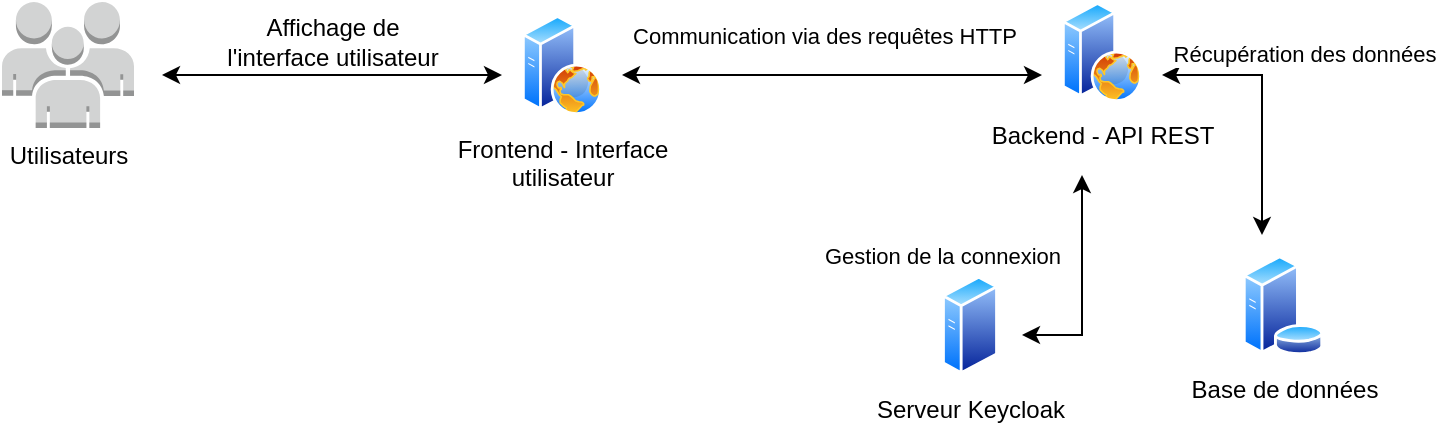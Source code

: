 <mxfile version="21.3.4">
  <diagram name="Page-1" id="3j9Ng2dxhRBzdvQ4t3l0">
    <mxGraphModel dx="1195" dy="633" grid="1" gridSize="10" guides="1" tooltips="1" connect="1" arrows="1" fold="1" page="1" pageScale="1" pageWidth="827" pageHeight="1169" math="0" shadow="0">
      <root>
        <mxCell id="0" />
        <mxCell id="1" parent="0" />
        <mxCell id="buExIWMHna82emhuYfHf-49" value="Utilisateurs" style="outlineConnect=0;dashed=0;verticalLabelPosition=bottom;verticalAlign=top;align=center;html=1;shape=mxgraph.aws3.users;fillColor=#D2D3D3;gradientColor=none;" vertex="1" parent="1">
          <mxGeometry x="40" y="100" width="66" height="63" as="geometry" />
        </mxCell>
        <mxCell id="buExIWMHna82emhuYfHf-50" value="Frontend - Interface &lt;br&gt;utilisateur" style="image;aspect=fixed;perimeter=ellipsePerimeter;html=1;align=center;shadow=0;dashed=0;spacingTop=3;image=img/lib/active_directory/web_server.svg;" vertex="1" parent="1">
          <mxGeometry x="300" y="106.5" width="40" height="50" as="geometry" />
        </mxCell>
        <mxCell id="buExIWMHna82emhuYfHf-51" value="Base de données" style="image;aspect=fixed;perimeter=ellipsePerimeter;html=1;align=center;shadow=0;dashed=0;spacingTop=3;image=img/lib/active_directory/database_server.svg;" vertex="1" parent="1">
          <mxGeometry x="660" y="226.5" width="41" height="50" as="geometry" />
        </mxCell>
        <mxCell id="buExIWMHna82emhuYfHf-52" value="Backend - API REST" style="image;aspect=fixed;perimeter=ellipsePerimeter;html=1;align=center;shadow=0;dashed=0;spacingTop=3;image=img/lib/active_directory/web_server.svg;" vertex="1" parent="1">
          <mxGeometry x="570" y="100" width="40" height="50" as="geometry" />
        </mxCell>
        <mxCell id="buExIWMHna82emhuYfHf-53" value="Serveur Keycloak" style="image;aspect=fixed;perimeter=ellipsePerimeter;html=1;align=center;shadow=0;dashed=0;spacingTop=3;image=img/lib/active_directory/generic_server.svg;" vertex="1" parent="1">
          <mxGeometry x="510" y="236.5" width="28.0" height="50" as="geometry" />
        </mxCell>
        <mxCell id="buExIWMHna82emhuYfHf-54" value="" style="endArrow=classic;startArrow=classic;html=1;rounded=0;" edge="1" parent="1">
          <mxGeometry width="50" height="50" relative="1" as="geometry">
            <mxPoint x="120" y="136.5" as="sourcePoint" />
            <mxPoint x="290" y="136.5" as="targetPoint" />
          </mxGeometry>
        </mxCell>
        <mxCell id="buExIWMHna82emhuYfHf-55" value="" style="endArrow=classic;startArrow=classic;html=1;rounded=0;" edge="1" parent="1">
          <mxGeometry width="50" height="50" relative="1" as="geometry">
            <mxPoint x="350" y="136.5" as="sourcePoint" />
            <mxPoint x="560" y="136.5" as="targetPoint" />
          </mxGeometry>
        </mxCell>
        <mxCell id="buExIWMHna82emhuYfHf-56" value="Communication via des requêtes HTTP" style="edgeLabel;html=1;align=center;verticalAlign=middle;resizable=0;points=[];" vertex="1" connectable="0" parent="buExIWMHna82emhuYfHf-55">
          <mxGeometry x="0.25" y="2" relative="1" as="geometry">
            <mxPoint x="-31" y="-18" as="offset" />
          </mxGeometry>
        </mxCell>
        <mxCell id="buExIWMHna82emhuYfHf-57" value="" style="endArrow=classic;startArrow=classic;html=1;rounded=0;" edge="1" parent="1">
          <mxGeometry width="50" height="50" relative="1" as="geometry">
            <mxPoint x="620" y="136.5" as="sourcePoint" />
            <mxPoint x="670" y="216.5" as="targetPoint" />
            <Array as="points">
              <mxPoint x="670" y="136.5" />
            </Array>
          </mxGeometry>
        </mxCell>
        <mxCell id="buExIWMHna82emhuYfHf-58" value="Récupération des données" style="edgeLabel;html=1;align=center;verticalAlign=middle;resizable=0;points=[];" vertex="1" connectable="0" parent="buExIWMHna82emhuYfHf-57">
          <mxGeometry x="0.061" y="-1" relative="1" as="geometry">
            <mxPoint x="22" y="-30" as="offset" />
          </mxGeometry>
        </mxCell>
        <mxCell id="buExIWMHna82emhuYfHf-59" value="" style="endArrow=classic;startArrow=classic;html=1;rounded=0;" edge="1" parent="1">
          <mxGeometry width="50" height="50" relative="1" as="geometry">
            <mxPoint x="550" y="266.5" as="sourcePoint" />
            <mxPoint x="580" y="186.5" as="targetPoint" />
            <Array as="points">
              <mxPoint x="580" y="266.5" />
            </Array>
          </mxGeometry>
        </mxCell>
        <mxCell id="buExIWMHna82emhuYfHf-60" value="Gestion de la connexion" style="edgeLabel;html=1;align=center;verticalAlign=middle;resizable=0;points=[];" vertex="1" connectable="0" parent="buExIWMHna82emhuYfHf-59">
          <mxGeometry x="-0.018" relative="1" as="geometry">
            <mxPoint x="-70" y="-16" as="offset" />
          </mxGeometry>
        </mxCell>
        <mxCell id="buExIWMHna82emhuYfHf-61" value="Affichage de &lt;br&gt;l&#39;interface utilisateur" style="text;html=1;align=center;verticalAlign=middle;resizable=0;points=[];autosize=1;strokeColor=none;fillColor=none;" vertex="1" parent="1">
          <mxGeometry x="140" y="100" width="130" height="40" as="geometry" />
        </mxCell>
      </root>
    </mxGraphModel>
  </diagram>
</mxfile>
